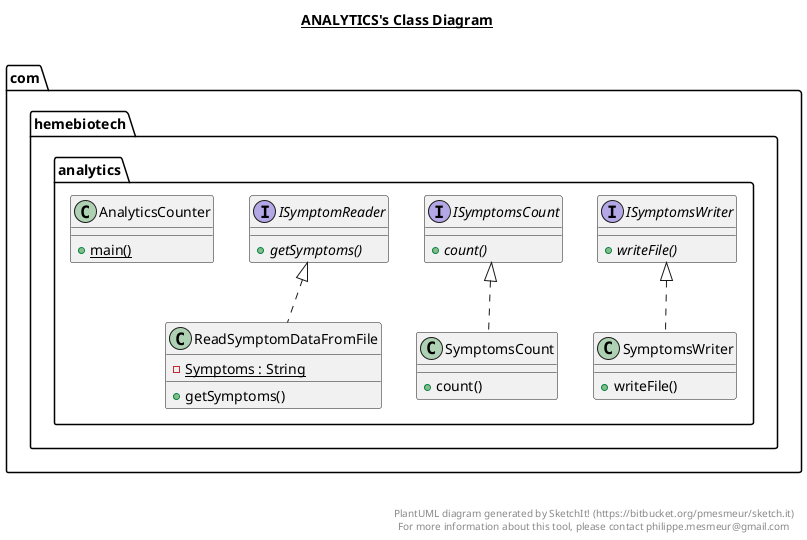 @startuml

title __ANALYTICS's Class Diagram__\n

  namespace com.hemebiotech.analytics {
    class com.hemebiotech.analytics.AnalyticsCounter {
        {static} + main()
    }
  }
  

  namespace com.hemebiotech.analytics {
    interface com.hemebiotech.analytics.ISymptomReader {
        {abstract} + getSymptoms()
    }
  }
  

  namespace com.hemebiotech.analytics {
    interface com.hemebiotech.analytics.ISymptomsCount {
        {abstract} + count()
    }
  }
  

  namespace com.hemebiotech.analytics {
    interface com.hemebiotech.analytics.ISymptomsWriter {
        {abstract} + writeFile()
    }
  }
  

  namespace com.hemebiotech.analytics {
    class com.hemebiotech.analytics.ReadSymptomDataFromFile {
        {static} - Symptoms : String
        + getSymptoms()
    }
  }
  

  namespace com.hemebiotech.analytics {
    class com.hemebiotech.analytics.SymptomsCount {
        + count()
    }
  }
  

  namespace com.hemebiotech.analytics {
    class com.hemebiotech.analytics.SymptomsWriter {
        + writeFile()
    }
  }
  

  com.hemebiotech.analytics.ReadSymptomDataFromFile .up.|> com.hemebiotech.analytics.ISymptomReader
  com.hemebiotech.analytics.SymptomsCount .up.|> com.hemebiotech.analytics.ISymptomsCount
  com.hemebiotech.analytics.SymptomsWriter .up.|> com.hemebiotech.analytics.ISymptomsWriter


right footer


PlantUML diagram generated by SketchIt! (https://bitbucket.org/pmesmeur/sketch.it)
For more information about this tool, please contact philippe.mesmeur@gmail.com
endfooter

@enduml

